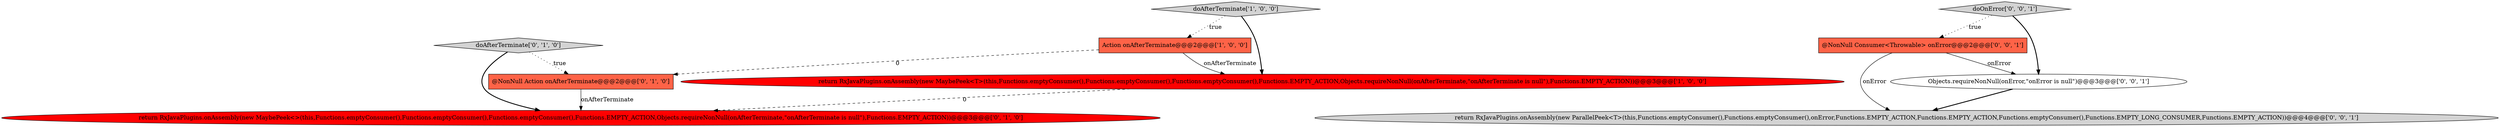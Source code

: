digraph {
0 [style = filled, label = "return RxJavaPlugins.onAssembly(new MaybePeek<T>(this,Functions.emptyConsumer(),Functions.emptyConsumer(),Functions.emptyConsumer(),Functions.EMPTY_ACTION,Objects.requireNonNull(onAfterTerminate,\"onAfterTerminate is null\"),Functions.EMPTY_ACTION))@@@3@@@['1', '0', '0']", fillcolor = red, shape = ellipse image = "AAA1AAABBB1BBB"];
5 [style = filled, label = "doAfterTerminate['0', '1', '0']", fillcolor = lightgray, shape = diamond image = "AAA0AAABBB2BBB"];
9 [style = filled, label = "return RxJavaPlugins.onAssembly(new ParallelPeek<T>(this,Functions.emptyConsumer(),Functions.emptyConsumer(),onError,Functions.EMPTY_ACTION,Functions.EMPTY_ACTION,Functions.emptyConsumer(),Functions.EMPTY_LONG_CONSUMER,Functions.EMPTY_ACTION))@@@4@@@['0', '0', '1']", fillcolor = lightgray, shape = ellipse image = "AAA0AAABBB3BBB"];
4 [style = filled, label = "return RxJavaPlugins.onAssembly(new MaybePeek<>(this,Functions.emptyConsumer(),Functions.emptyConsumer(),Functions.emptyConsumer(),Functions.EMPTY_ACTION,Objects.requireNonNull(onAfterTerminate,\"onAfterTerminate is null\"),Functions.EMPTY_ACTION))@@@3@@@['0', '1', '0']", fillcolor = red, shape = ellipse image = "AAA1AAABBB2BBB"];
7 [style = filled, label = "@NonNull Consumer<Throwable> onError@@@2@@@['0', '0', '1']", fillcolor = tomato, shape = box image = "AAA0AAABBB3BBB"];
8 [style = filled, label = "Objects.requireNonNull(onError,\"onError is null\")@@@3@@@['0', '0', '1']", fillcolor = white, shape = ellipse image = "AAA0AAABBB3BBB"];
2 [style = filled, label = "doAfterTerminate['1', '0', '0']", fillcolor = lightgray, shape = diamond image = "AAA0AAABBB1BBB"];
6 [style = filled, label = "doOnError['0', '0', '1']", fillcolor = lightgray, shape = diamond image = "AAA0AAABBB3BBB"];
3 [style = filled, label = "@NonNull Action onAfterTerminate@@@2@@@['0', '1', '0']", fillcolor = tomato, shape = box image = "AAA1AAABBB2BBB"];
1 [style = filled, label = "Action onAfterTerminate@@@2@@@['1', '0', '0']", fillcolor = tomato, shape = box image = "AAA1AAABBB1BBB"];
7->8 [style = solid, label="onError"];
6->8 [style = bold, label=""];
2->0 [style = bold, label=""];
0->4 [style = dashed, label="0"];
1->3 [style = dashed, label="0"];
5->3 [style = dotted, label="true"];
2->1 [style = dotted, label="true"];
3->4 [style = solid, label="onAfterTerminate"];
1->0 [style = solid, label="onAfterTerminate"];
5->4 [style = bold, label=""];
7->9 [style = solid, label="onError"];
8->9 [style = bold, label=""];
6->7 [style = dotted, label="true"];
}
